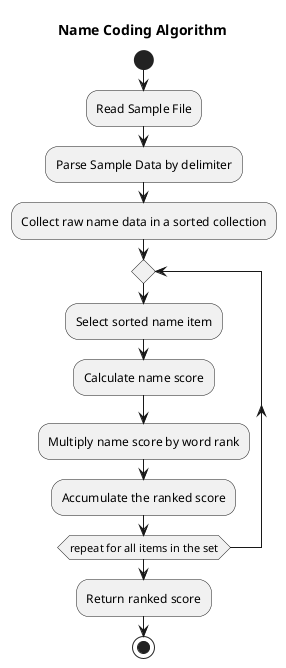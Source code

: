 @startuml

title Name Coding Algorithm

start
:Read Sample File;
:Parse Sample Data by delimiter;
:Collect raw name data in a sorted collection;

repeat
  :Select sorted name item;
  :Calculate name score;
  :Multiply name score by word rank;
  :Accumulate the ranked score;
repeat while (repeat for all items in the set)
:Return ranked score;

stop

@enduml